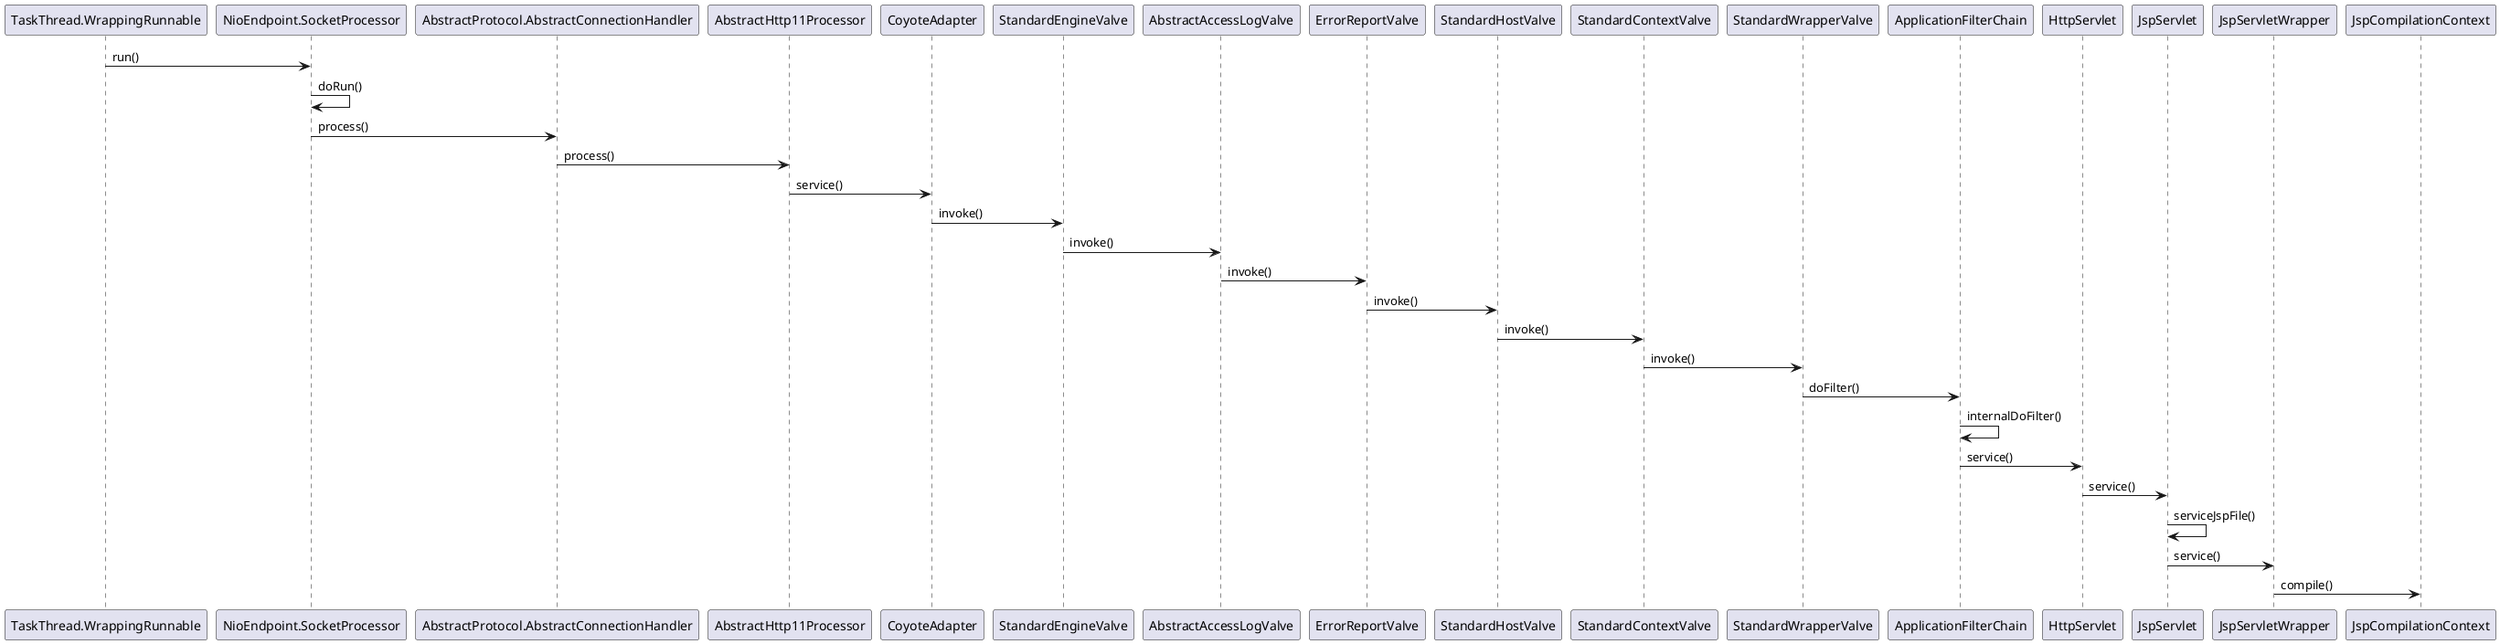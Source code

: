 @startuml
  TaskThread.WrappingRunnable -> NioEndpoint.SocketProcessor :run()
   NioEndpoint.SocketProcessor -> NioEndpoint.SocketProcessor :doRun()
   NioEndpoint.SocketProcessor -> AbstractProtocol.AbstractConnectionHandler :process()
   AbstractProtocol.AbstractConnectionHandler -> AbstractHttp11Processor :process()
   AbstractHttp11Processor -> CoyoteAdapter :service()
   CoyoteAdapter -> StandardEngineValve :invoke()
   StandardEngineValve -> AbstractAccessLogValve :invoke()
   AbstractAccessLogValve -> ErrorReportValve :invoke()
   ErrorReportValve -> StandardHostValve :invoke()
   StandardHostValve -> StandardContextValve :invoke()
   StandardContextValve -> StandardWrapperValve :invoke()
   StandardWrapperValve -> ApplicationFilterChain :doFilter()
   ApplicationFilterChain -> ApplicationFilterChain :internalDoFilter()
   ApplicationFilterChain -> HttpServlet :service()
   HttpServlet -> JspServlet :service()
   JspServlet -> JspServlet :serviceJspFile()
   JspServlet -> JspServletWrapper :service()
   JspServletWrapper -> JspCompilationContext :compile()
@enduml